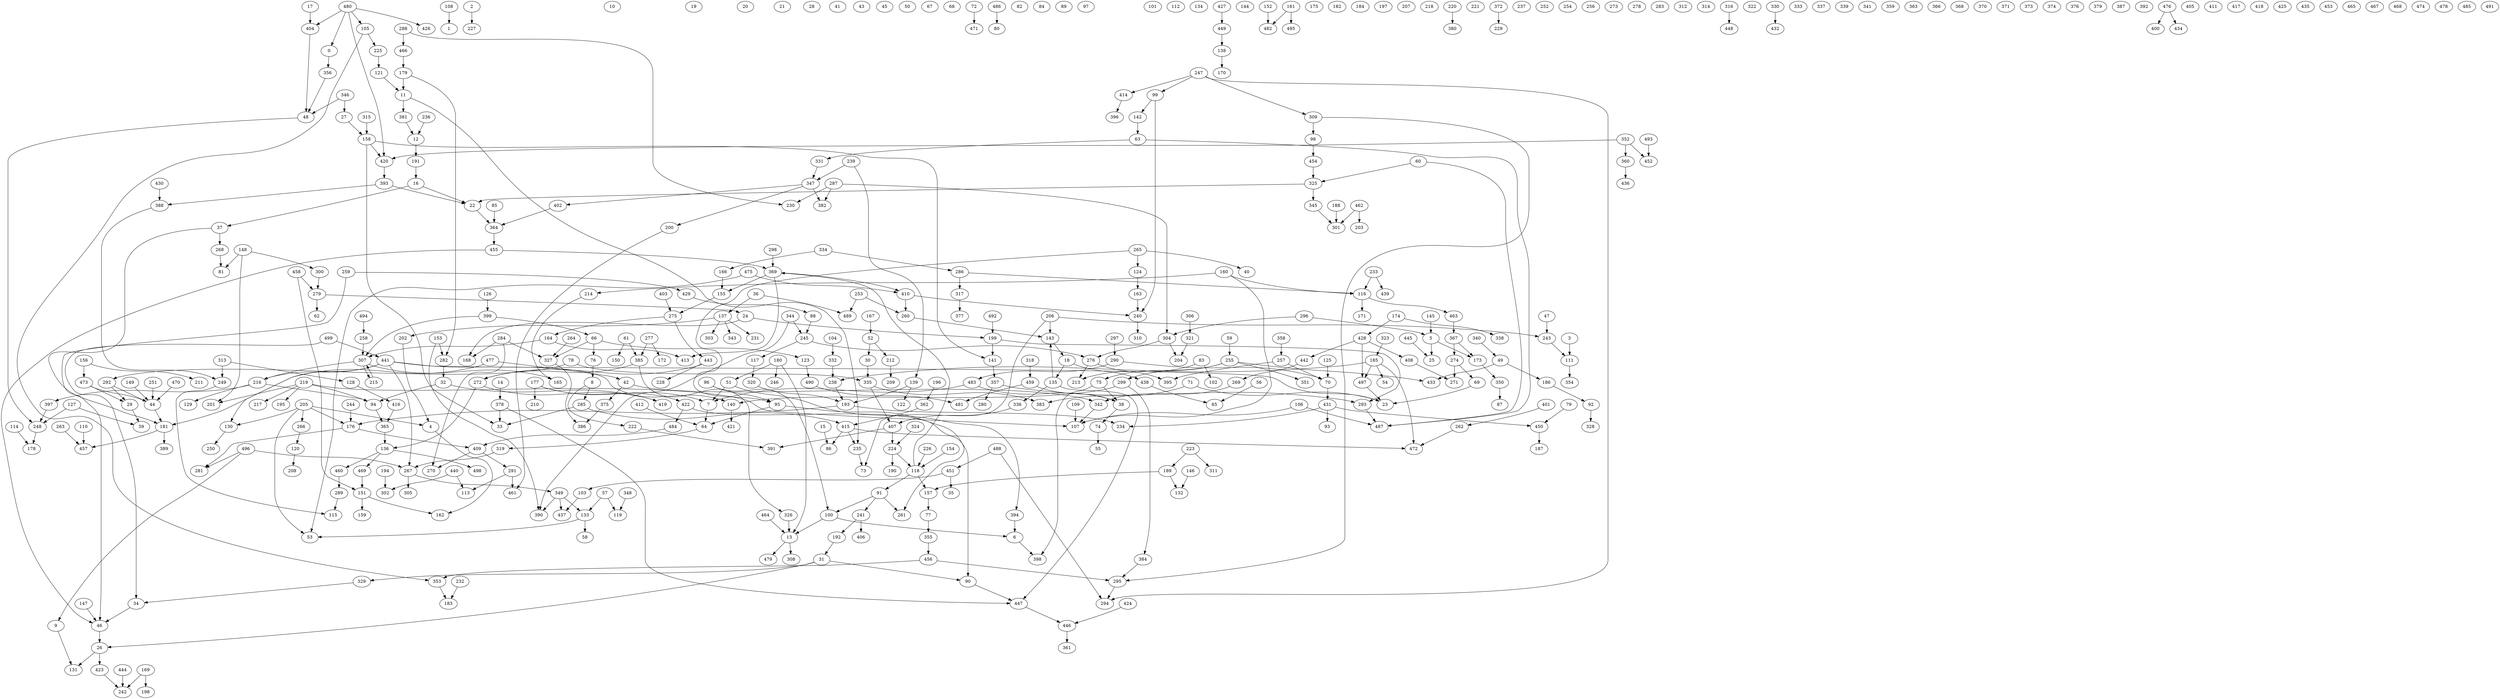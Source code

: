 digraph {
	0 [label=0]
	1 [label=1]
	2 [label=2]
	3 [label=3]
	4 [label=4]
	5 [label=5]
	6 [label=6]
	7 [label=7]
	8 [label=8]
	9 [label=9]
	10 [label=10]
	11 [label=11]
	12 [label=12]
	13 [label=13]
	14 [label=14]
	15 [label=15]
	16 [label=16]
	17 [label=17]
	18 [label=18]
	19 [label=19]
	20 [label=20]
	21 [label=21]
	22 [label=22]
	23 [label=23]
	24 [label=24]
	25 [label=25]
	26 [label=26]
	27 [label=27]
	28 [label=28]
	29 [label=29]
	30 [label=30]
	31 [label=31]
	32 [label=32]
	33 [label=33]
	34 [label=34]
	35 [label=35]
	36 [label=36]
	37 [label=37]
	38 [label=38]
	39 [label=39]
	40 [label=40]
	41 [label=41]
	42 [label=42]
	43 [label=43]
	44 [label=44]
	45 [label=45]
	46 [label=46]
	47 [label=47]
	48 [label=48]
	49 [label=49]
	50 [label=50]
	51 [label=51]
	52 [label=52]
	53 [label=53]
	54 [label=54]
	55 [label=55]
	56 [label=56]
	57 [label=57]
	58 [label=58]
	59 [label=59]
	60 [label=60]
	61 [label=61]
	62 [label=62]
	63 [label=63]
	64 [label=64]
	65 [label=65]
	66 [label=66]
	67 [label=67]
	68 [label=68]
	69 [label=69]
	70 [label=70]
	71 [label=71]
	72 [label=72]
	73 [label=73]
	74 [label=74]
	75 [label=75]
	76 [label=76]
	77 [label=77]
	78 [label=78]
	79 [label=79]
	80 [label=80]
	81 [label=81]
	82 [label=82]
	83 [label=83]
	84 [label=84]
	85 [label=85]
	86 [label=86]
	87 [label=87]
	88 [label=88]
	89 [label=89]
	90 [label=90]
	91 [label=91]
	92 [label=92]
	93 [label=93]
	94 [label=94]
	95 [label=95]
	96 [label=96]
	97 [label=97]
	98 [label=98]
	99 [label=99]
	100 [label=100]
	101 [label=101]
	102 [label=102]
	103 [label=103]
	104 [label=104]
	105 [label=105]
	106 [label=106]
	107 [label=107]
	108 [label=108]
	109 [label=109]
	110 [label=110]
	111 [label=111]
	112 [label=112]
	113 [label=113]
	114 [label=114]
	115 [label=115]
	116 [label=116]
	117 [label=117]
	118 [label=118]
	119 [label=119]
	120 [label=120]
	121 [label=121]
	122 [label=122]
	123 [label=123]
	124 [label=124]
	125 [label=125]
	126 [label=126]
	127 [label=127]
	128 [label=128]
	129 [label=129]
	130 [label=130]
	131 [label=131]
	132 [label=132]
	133 [label=133]
	134 [label=134]
	135 [label=135]
	136 [label=136]
	137 [label=137]
	138 [label=138]
	139 [label=139]
	140 [label=140]
	141 [label=141]
	142 [label=142]
	143 [label=143]
	144 [label=144]
	145 [label=145]
	146 [label=146]
	147 [label=147]
	148 [label=148]
	149 [label=149]
	150 [label=150]
	151 [label=151]
	152 [label=152]
	153 [label=153]
	154 [label=154]
	155 [label=155]
	156 [label=156]
	157 [label=157]
	158 [label=158]
	159 [label=159]
	160 [label=160]
	161 [label=161]
	162 [label=162]
	163 [label=163]
	164 [label=164]
	165 [label=165]
	166 [label=166]
	167 [label=167]
	168 [label=168]
	169 [label=169]
	170 [label=170]
	171 [label=171]
	172 [label=172]
	173 [label=173]
	174 [label=174]
	175 [label=175]
	176 [label=176]
	177 [label=177]
	178 [label=178]
	179 [label=179]
	180 [label=180]
	181 [label=181]
	182 [label=182]
	183 [label=183]
	184 [label=184]
	185 [label=185]
	186 [label=186]
	187 [label=187]
	188 [label=188]
	189 [label=189]
	190 [label=190]
	191 [label=191]
	192 [label=192]
	193 [label=193]
	194 [label=194]
	195 [label=195]
	196 [label=196]
	197 [label=197]
	198 [label=198]
	199 [label=199]
	200 [label=200]
	201 [label=201]
	202 [label=202]
	203 [label=203]
	204 [label=204]
	205 [label=205]
	206 [label=206]
	207 [label=207]
	208 [label=208]
	209 [label=209]
	210 [label=210]
	211 [label=211]
	212 [label=212]
	213 [label=213]
	214 [label=214]
	215 [label=215]
	216 [label=216]
	217 [label=217]
	218 [label=218]
	219 [label=219]
	220 [label=220]
	221 [label=221]
	222 [label=222]
	223 [label=223]
	224 [label=224]
	225 [label=225]
	226 [label=226]
	227 [label=227]
	228 [label=228]
	229 [label=229]
	230 [label=230]
	231 [label=231]
	232 [label=232]
	233 [label=233]
	234 [label=234]
	235 [label=235]
	236 [label=236]
	237 [label=237]
	238 [label=238]
	239 [label=239]
	240 [label=240]
	241 [label=241]
	242 [label=242]
	243 [label=243]
	244 [label=244]
	245 [label=245]
	246 [label=246]
	247 [label=247]
	248 [label=248]
	249 [label=249]
	250 [label=250]
	251 [label=251]
	252 [label=252]
	253 [label=253]
	254 [label=254]
	255 [label=255]
	256 [label=256]
	257 [label=257]
	258 [label=258]
	259 [label=259]
	260 [label=260]
	261 [label=261]
	262 [label=262]
	263 [label=263]
	264 [label=264]
	265 [label=265]
	266 [label=266]
	267 [label=267]
	268 [label=268]
	269 [label=269]
	270 [label=270]
	271 [label=271]
	272 [label=272]
	273 [label=273]
	274 [label=274]
	275 [label=275]
	276 [label=276]
	277 [label=277]
	278 [label=278]
	279 [label=279]
	280 [label=280]
	281 [label=281]
	282 [label=282]
	283 [label=283]
	284 [label=284]
	285 [label=285]
	286 [label=286]
	287 [label=287]
	288 [label=288]
	289 [label=289]
	290 [label=290]
	291 [label=291]
	292 [label=292]
	293 [label=293]
	294 [label=294]
	295 [label=295]
	296 [label=296]
	297 [label=297]
	298 [label=298]
	299 [label=299]
	300 [label=300]
	301 [label=301]
	302 [label=302]
	303 [label=303]
	304 [label=304]
	305 [label=305]
	306 [label=306]
	307 [label=307]
	308 [label=308]
	309 [label=309]
	310 [label=310]
	311 [label=311]
	312 [label=312]
	313 [label=313]
	314 [label=314]
	315 [label=315]
	316 [label=316]
	317 [label=317]
	318 [label=318]
	319 [label=319]
	320 [label=320]
	321 [label=321]
	322 [label=322]
	323 [label=323]
	324 [label=324]
	325 [label=325]
	326 [label=326]
	327 [label=327]
	328 [label=328]
	329 [label=329]
	330 [label=330]
	331 [label=331]
	332 [label=332]
	333 [label=333]
	334 [label=334]
	335 [label=335]
	336 [label=336]
	337 [label=337]
	338 [label=338]
	339 [label=339]
	340 [label=340]
	341 [label=341]
	342 [label=342]
	343 [label=343]
	344 [label=344]
	345 [label=345]
	346 [label=346]
	347 [label=347]
	348 [label=348]
	349 [label=349]
	350 [label=350]
	351 [label=351]
	352 [label=352]
	353 [label=353]
	354 [label=354]
	355 [label=355]
	356 [label=356]
	357 [label=357]
	358 [label=358]
	359 [label=359]
	360 [label=360]
	361 [label=361]
	362 [label=362]
	363 [label=363]
	364 [label=364]
	365 [label=365]
	366 [label=366]
	367 [label=367]
	368 [label=368]
	369 [label=369]
	370 [label=370]
	371 [label=371]
	372 [label=372]
	373 [label=373]
	374 [label=374]
	375 [label=375]
	376 [label=376]
	377 [label=377]
	378 [label=378]
	379 [label=379]
	380 [label=380]
	381 [label=381]
	382 [label=382]
	383 [label=383]
	384 [label=384]
	385 [label=385]
	386 [label=386]
	387 [label=387]
	388 [label=388]
	389 [label=389]
	390 [label=390]
	391 [label=391]
	392 [label=392]
	393 [label=393]
	394 [label=394]
	395 [label=395]
	396 [label=396]
	397 [label=397]
	398 [label=398]
	399 [label=399]
	400 [label=400]
	401 [label=401]
	402 [label=402]
	403 [label=403]
	404 [label=404]
	405 [label=405]
	406 [label=406]
	407 [label=407]
	408 [label=408]
	409 [label=409]
	410 [label=410]
	411 [label=411]
	412 [label=412]
	413 [label=413]
	414 [label=414]
	415 [label=415]
	416 [label=416]
	417 [label=417]
	418 [label=418]
	419 [label=419]
	420 [label=420]
	421 [label=421]
	422 [label=422]
	423 [label=423]
	424 [label=424]
	425 [label=425]
	426 [label=426]
	427 [label=427]
	428 [label=428]
	429 [label=429]
	430 [label=430]
	431 [label=431]
	432 [label=432]
	433 [label=433]
	434 [label=434]
	435 [label=435]
	436 [label=436]
	437 [label=437]
	438 [label=438]
	439 [label=439]
	440 [label=440]
	441 [label=441]
	442 [label=442]
	443 [label=443]
	444 [label=444]
	445 [label=445]
	446 [label=446]
	447 [label=447]
	448 [label=448]
	449 [label=449]
	450 [label=450]
	451 [label=451]
	452 [label=452]
	453 [label=453]
	454 [label=454]
	455 [label=455]
	456 [label=456]
	457 [label=457]
	458 [label=458]
	459 [label=459]
	460 [label=460]
	461 [label=461]
	462 [label=462]
	463 [label=463]
	464 [label=464]
	465 [label=465]
	466 [label=466]
	467 [label=467]
	468 [label=468]
	469 [label=469]
	470 [label=470]
	471 [label=471]
	472 [label=472]
	473 [label=473]
	474 [label=474]
	475 [label=475]
	476 [label=476]
	477 [label=477]
	478 [label=478]
	479 [label=479]
	480 [label=480]
	481 [label=481]
	482 [label=482]
	483 [label=483]
	484 [label=484]
	485 [label=485]
	486 [label=486]
	487 [label=487]
	488 [label=488]
	489 [label=489]
	490 [label=490]
	491 [label=491]
	492 [label=492]
	493 [label=493]
	494 [label=494]
	495 [label=495]
	496 [label=496]
	497 [label=497]
	498 [label=498]
	499 [label=499]
	335 -> 407
	326 -> 13
	441 -> 216
	415 -> 235
	90 -> 447
	255 -> 299
	277 -> 385
	29 -> 39
	222 -> 391
	282 -> 32
	91 -> 100
	272 -> 136
	145 -> 5
	5 -> 173
	164 -> 307
	490 -> 481
	284 -> 270
	443 -> 228
	288 -> 466
	427 -> 449
	148 -> 300
	415 -> 472
	156 -> 211
	346 -> 27
	323 -> 185
	72 -> 471
	356 -> 48
	277 -> 172
	348 -> 119
	288 -> 230
	9 -> 131
	12 -> 191
	402 -> 364
	130 -> 250
	11 -> 381
	441 -> 130
	266 -> 120
	18 -> 438
	83 -> 213
	372 -> 229
	291 -> 461
	340 -> 49
	185 -> 472
	393 -> 22
	480 -> 404
	285 -> 415
	416 -> 365
	188 -> 301
	412 -> 64
	247 -> 99
	378 -> 447
	293 -> 487
	291 -> 113
	458 -> 151
	441 -> 267
	327 -> 386
	98 -> 454
	4 -> 162
	206 -> 243
	247 -> 309
	325 -> 22
	71 -> 383
	216 -> 397
	75 -> 398
	16 -> 22
	251 -> 44
	100 -> 6
	85 -> 364
	181 -> 389
	236 -> 12
	364 -> 455
	219 -> 107
	186 -> 92
	287 -> 382
	253 -> 489
	315 -> 158
	349 -> 437
	462 -> 203
	70 -> 431
	135 -> 143
	95 -> 64
	369 -> 410
	431 -> 93
	349 -> 390
	440 -> 302
	2 -> 227
	306 -> 321
	464 -> 13
	264 -> 327
	410 -> 260
	451 -> 103
	76 -> 8
	429 -> 88
	151 -> 162
	158 -> 420
	120 -> 208
	5 -> 25
	60 -> 325
	483 -> 7
	272 -> 419
	126 -> 399
	460 -> 289
	247 -> 294
	257 -> 70
	136 -> 469
	249 -> 115
	276 -> 213
	369 -> 413
	95 -> 261
	37 -> 181
	199 -> 293
	480 -> 105
	456 -> 295
	143 -> 18
	51 -> 7
	105 -> 353
	194 -> 302
	399 -> 307
	463 -> 367
	268 -> 81
	79 -> 450
	42 -> 342
	135 -> 447
	316 -> 448
	205 -> 4
	393 -> 388
	451 -> 35
	104 -> 332
	157 -> 77
	279 -> 24
	177 -> 7
	61 -> 385
	179 -> 282
	83 -> 102
	214 -> 165
	147 -> 46
	13 -> 479
	269 -> 342
	167 -> 52
	13 -> 308
	206 -> 73
	431 -> 450
	476 -> 400
	473 -> 29
	344 -> 245
	52 -> 212
	486 -> 80
	180 -> 51
	133 -> 53
	78 -> 335
	118 -> 369
	240 -> 310
	224 -> 190
	46 -> 26
	51 -> 394
	219 -> 201
	140 -> 421
	496 -> 9
	488 -> 451
	133 -> 58
	332 -> 238
	331 -> 347
	307 -> 215
	319 -> 267
	297 -> 290
	193 -> 176
	200 -> 461
	455 -> 46
	365 -> 136
	30 -> 335
	233 -> 439
	388 -> 249
	397 -> 248
	36 -> 489
	160 -> 214
	258 -> 307
	185 -> 54
	108 -> 1
	180 -> 246
	378 -> 33
	352 -> 452
	64 -> 319
	37 -> 268
	292 -> 44
	124 -> 163
	191 -> 16
	118 -> 157
	219 -> 217
	27 -> 158
	49 -> 433
	347 -> 402
	352 -> 420
	362 -> 415
	284 -> 168
	263 -> 457
	42 -> 375
	219 -> 195
	205 -> 130
	480 -> 0
	253 -> 260
	14 -> 378
	267 -> 305
	455 -> 369
	91 -> 261
	219 -> 94
	205 -> 53
	449 -> 138
	355 -> 456
	103 -> 437
	298 -> 369
	109 -> 107
	352 -> 360
	403 -> 275
	295 -> 294
	205 -> 266
	423 -> 242
	177 -> 210
	257 -> 395
	77 -> 355
	163 -> 240
	202 -> 4
	181 -> 457
	17 -> 404
	454 -> 325
	345 -> 301
	44 -> 181
	174 -> 338
	66 -> 327
	275 -> 164
	193 -> 234
	139 -> 122
	196 -> 362
	223 -> 189
	127 -> 248
	205 -> 176
	137 -> 303
	154 -> 118
	265 -> 95
	309 -> 98
	290 -> 483
	156 -> 473
	139 -> 193
	60 -> 487
	309 -> 295
	475 -> 410
	118 -> 91
	224 -> 118
	160 -> 116
	166 -> 155
	56 -> 65
	206 -> 143
	47 -> 243
	401 -> 262
	66 -> 76
	335 -> 383
	344 -> 390
	128 -> 416
	313 -> 128
	148 -> 81
	31 -> 90
	189 -> 132
	484 -> 409
	459 -> 38
	480 -> 426
	353 -> 183
	342 -> 107
	304 -> 204
	287 -> 230
	96 -> 100
	232 -> 183
	69 -> 23
	235 -> 73
	152 -> 482
	192 -> 31
	66 -> 123
	334 -> 166
	473 -> 44
	279 -> 62
	381 -> 12
	151 -> 159
	0 -> 356
	125 -> 70
	57 -> 119
	422 -> 484
	289 -> 115
	100 -> 13
	176 -> 409
	32 -> 94
	475 -> 53
	123 -> 490
	290 -> 70
	286 -> 116
	477 -> 181
	245 -> 276
	248 -> 178
	94 -> 365
	357 -> 280
	499 -> 34
	286 -> 317
	414 -> 396
	385 -> 272
	375 -> 386
	428 -> 442
	358 -> 257
	287 -> 304
	91 -> 241
	153 -> 390
	384 -> 295
	285 -> 33
	239 -> 347
	428 -> 408
	274 -> 271
	164 -> 413
	189 -> 157
	317 -> 377
	462 -> 301
	493 -> 452
	48 -> 248
	336 -> 407
	59 -> 255
	31 -> 329
	466 -> 179
	497 -> 23
	441 -> 140
	334 -> 286
	296 -> 304
	71 -> 23
	369 -> 155
	260 -> 143
	255 -> 75
	320 -> 193
	199 -> 141
	174 -> 428
	480 -> 420
	61 -> 150
	18 -> 135
	135 -> 336
	141 -> 357
	6 -> 398
	458 -> 279
	410 -> 240
	415 -> 86
	75 -> 38
	216 -> 94
	313 -> 249
	346 -> 48
	330 -> 432
	238 -> 193
	212 -> 209
	220 -> 380
	409 -> 291
	394 -> 6
	52 -> 30
	299 -> 384
	116 -> 171
	259 -> 429
	78 -> 292
	138 -> 170
	307 -> 165
	173 -> 350
	177 -> 422
	299 -> 140
	161 -> 482
	233 -> 116
	63 -> 331
	276 -> 395
	325 -> 345
	74 -> 55
	431 -> 234
	357 -> 293
	424 -> 446
	496 -> 267
	265 -> 124
	360 -> 436
	7 -> 64
	15 -> 86
	284 -> 327
	179 -> 11
	3 -> 111
	158 -> 141
	142 -> 63
	444 -> 242
	496 -> 281
	408 -> 271
	499 -> 441
	63 -> 487
	446 -> 361
	26 -> 131
	106 -> 107
	267 -> 349
	215 -> 307
	185 -> 497
	137 -> 231
	49 -> 186
	88 -> 245
	385 -> 326
	169 -> 242
	116 -> 463
	404 -> 48
	114 -> 178
	243 -> 111
	329 -> 34
	110 -> 457
	241 -> 406
	255 -> 351
	347 -> 200
	136 -> 460
	127 -> 39
	441 -> 23
	185 -> 238
	275 -> 443
	469 -> 151
	160 -> 107
	450 -> 187
	34 -> 46
	106 -> 487
	161 -> 495
	492 -> 199
	247 -> 414
	26 -> 423
	241 -> 192
	307 -> 216
	92 -> 328
	111 -> 354
	304 -> 276
	399 -> 66
	155 -> 275
	136 -> 498
	99 -> 142
	223 -> 311
	456 -> 353
	447 -> 446
	259 -> 46
	32 -> 419
	347 -> 382
	36 -> 137
	422 -> 90
	22 -> 364
	407 -> 391
	216 -> 129
	153 -> 282
	438 -> 65
	350 -> 87
	265 -> 40
	137 -> 343
	445 -> 25
	137 -> 202
	477 -> 42
	57 -> 133
	38 -> 74
	31 -> 26
	99 -> 240
	96 -> 95
	11 -> 235
	300 -> 279
	440 -> 113
	428 -> 497
	318 -> 459
	488 -> 294
	24 -> 168
	420 -> 393
	24 -> 199
	149 -> 44
	180 -> 13
	459 -> 481
	226 -> 118
	430 -> 388
	169 -> 198
	476 -> 434
	442 -> 269
	409 -> 270
	225 -> 121
	146 -> 132
	292 -> 29
	407 -> 224
	262 -> 472
	255 -> 433
	244 -> 176
	296 -> 5
	324 -> 224
	349 -> 133
	8 -> 285
	494 -> 258
	148 -> 201
	239 -> 139
	367 -> 274
	321 -> 204
	245 -> 117
	121 -> 11
	443 -> 272
	176 -> 281
	117 -> 320
	8 -> 222
	158 -> 33
	16 -> 37
	470 -> 44
	367 -> 173
	105 -> 225
	483 -> 38
	274 -> 69
}